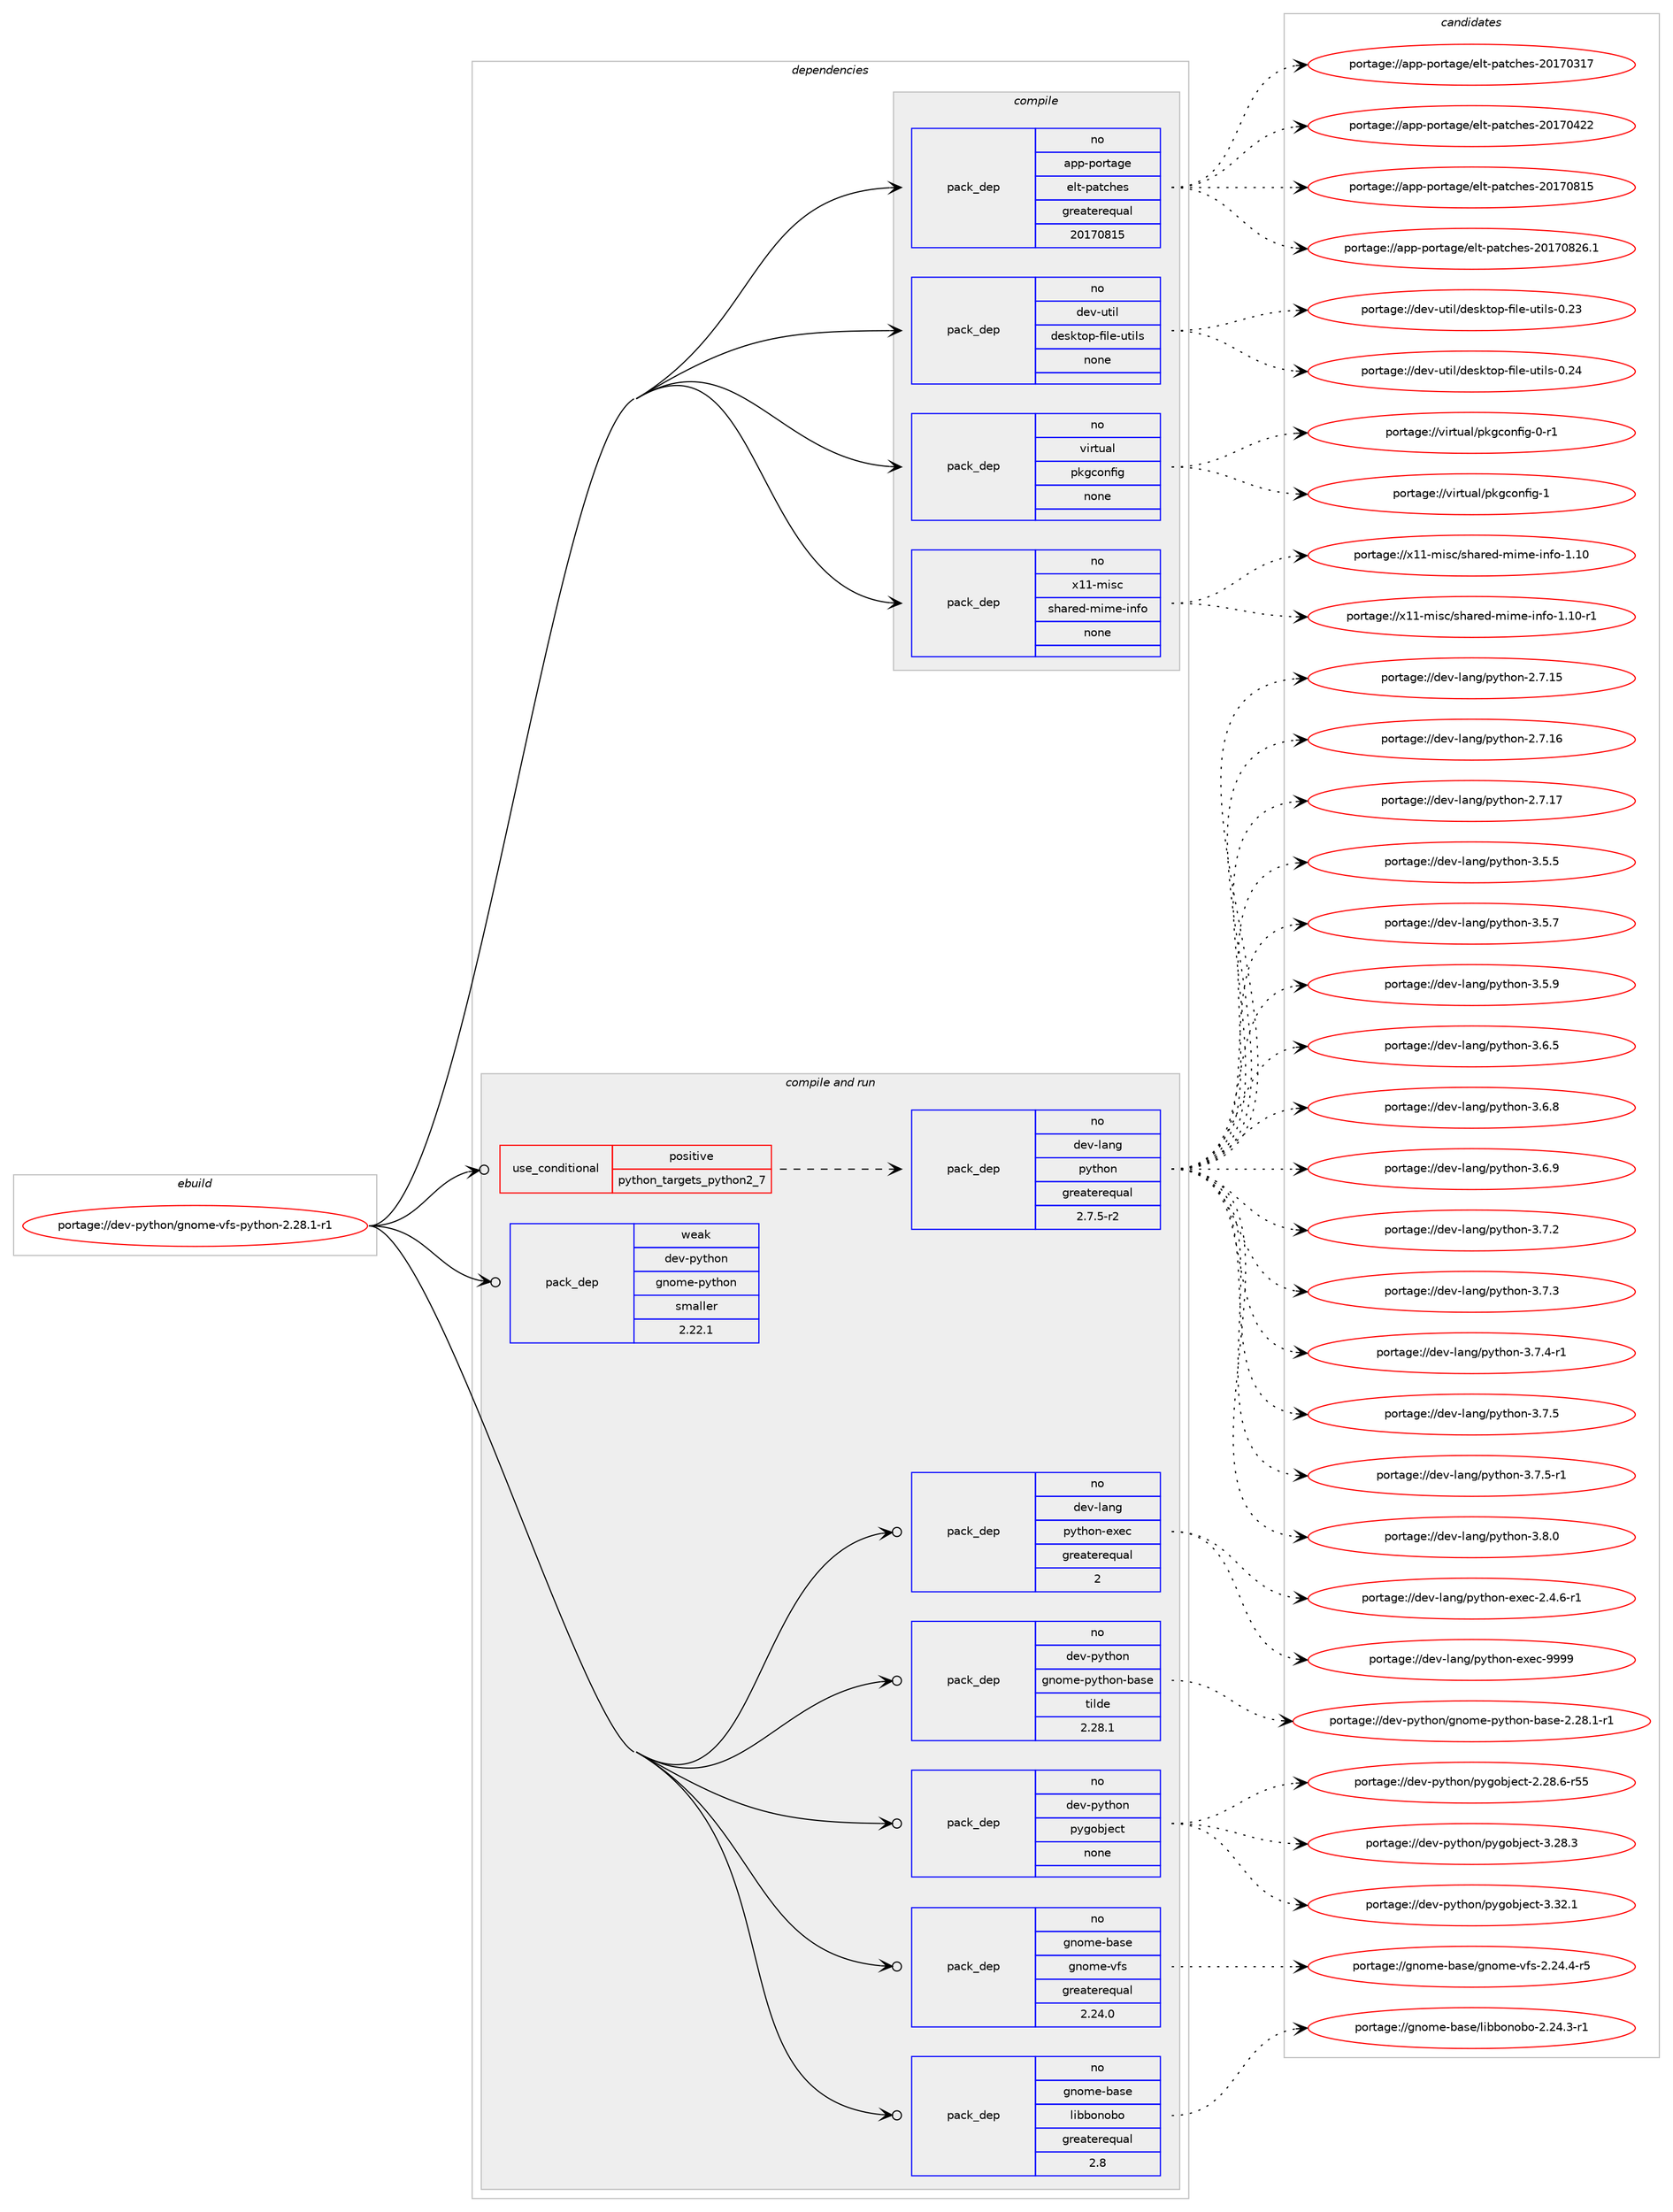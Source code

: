 digraph prolog {

# *************
# Graph options
# *************

newrank=true;
concentrate=true;
compound=true;
graph [rankdir=LR,fontname=Helvetica,fontsize=10,ranksep=1.5];#, ranksep=2.5, nodesep=0.2];
edge  [arrowhead=vee];
node  [fontname=Helvetica,fontsize=10];

# **********
# The ebuild
# **********

subgraph cluster_leftcol {
color=gray;
rank=same;
label=<<i>ebuild</i>>;
id [label="portage://dev-python/gnome-vfs-python-2.28.1-r1", color=red, width=4, href="../dev-python/gnome-vfs-python-2.28.1-r1.svg"];
}

# ****************
# The dependencies
# ****************

subgraph cluster_midcol {
color=gray;
label=<<i>dependencies</i>>;
subgraph cluster_compile {
fillcolor="#eeeeee";
style=filled;
label=<<i>compile</i>>;
subgraph pack109348 {
dependency142123 [label=<<TABLE BORDER="0" CELLBORDER="1" CELLSPACING="0" CELLPADDING="4" WIDTH="220"><TR><TD ROWSPAN="6" CELLPADDING="30">pack_dep</TD></TR><TR><TD WIDTH="110">no</TD></TR><TR><TD>app-portage</TD></TR><TR><TD>elt-patches</TD></TR><TR><TD>greaterequal</TD></TR><TR><TD>20170815</TD></TR></TABLE>>, shape=none, color=blue];
}
id:e -> dependency142123:w [weight=20,style="solid",arrowhead="vee"];
subgraph pack109349 {
dependency142124 [label=<<TABLE BORDER="0" CELLBORDER="1" CELLSPACING="0" CELLPADDING="4" WIDTH="220"><TR><TD ROWSPAN="6" CELLPADDING="30">pack_dep</TD></TR><TR><TD WIDTH="110">no</TD></TR><TR><TD>dev-util</TD></TR><TR><TD>desktop-file-utils</TD></TR><TR><TD>none</TD></TR><TR><TD></TD></TR></TABLE>>, shape=none, color=blue];
}
id:e -> dependency142124:w [weight=20,style="solid",arrowhead="vee"];
subgraph pack109350 {
dependency142125 [label=<<TABLE BORDER="0" CELLBORDER="1" CELLSPACING="0" CELLPADDING="4" WIDTH="220"><TR><TD ROWSPAN="6" CELLPADDING="30">pack_dep</TD></TR><TR><TD WIDTH="110">no</TD></TR><TR><TD>virtual</TD></TR><TR><TD>pkgconfig</TD></TR><TR><TD>none</TD></TR><TR><TD></TD></TR></TABLE>>, shape=none, color=blue];
}
id:e -> dependency142125:w [weight=20,style="solid",arrowhead="vee"];
subgraph pack109351 {
dependency142126 [label=<<TABLE BORDER="0" CELLBORDER="1" CELLSPACING="0" CELLPADDING="4" WIDTH="220"><TR><TD ROWSPAN="6" CELLPADDING="30">pack_dep</TD></TR><TR><TD WIDTH="110">no</TD></TR><TR><TD>x11-misc</TD></TR><TR><TD>shared-mime-info</TD></TR><TR><TD>none</TD></TR><TR><TD></TD></TR></TABLE>>, shape=none, color=blue];
}
id:e -> dependency142126:w [weight=20,style="solid",arrowhead="vee"];
}
subgraph cluster_compileandrun {
fillcolor="#eeeeee";
style=filled;
label=<<i>compile and run</i>>;
subgraph cond29446 {
dependency142127 [label=<<TABLE BORDER="0" CELLBORDER="1" CELLSPACING="0" CELLPADDING="4"><TR><TD ROWSPAN="3" CELLPADDING="10">use_conditional</TD></TR><TR><TD>positive</TD></TR><TR><TD>python_targets_python2_7</TD></TR></TABLE>>, shape=none, color=red];
subgraph pack109352 {
dependency142128 [label=<<TABLE BORDER="0" CELLBORDER="1" CELLSPACING="0" CELLPADDING="4" WIDTH="220"><TR><TD ROWSPAN="6" CELLPADDING="30">pack_dep</TD></TR><TR><TD WIDTH="110">no</TD></TR><TR><TD>dev-lang</TD></TR><TR><TD>python</TD></TR><TR><TD>greaterequal</TD></TR><TR><TD>2.7.5-r2</TD></TR></TABLE>>, shape=none, color=blue];
}
dependency142127:e -> dependency142128:w [weight=20,style="dashed",arrowhead="vee"];
}
id:e -> dependency142127:w [weight=20,style="solid",arrowhead="odotvee"];
subgraph pack109353 {
dependency142129 [label=<<TABLE BORDER="0" CELLBORDER="1" CELLSPACING="0" CELLPADDING="4" WIDTH="220"><TR><TD ROWSPAN="6" CELLPADDING="30">pack_dep</TD></TR><TR><TD WIDTH="110">no</TD></TR><TR><TD>dev-lang</TD></TR><TR><TD>python-exec</TD></TR><TR><TD>greaterequal</TD></TR><TR><TD>2</TD></TR></TABLE>>, shape=none, color=blue];
}
id:e -> dependency142129:w [weight=20,style="solid",arrowhead="odotvee"];
subgraph pack109354 {
dependency142130 [label=<<TABLE BORDER="0" CELLBORDER="1" CELLSPACING="0" CELLPADDING="4" WIDTH="220"><TR><TD ROWSPAN="6" CELLPADDING="30">pack_dep</TD></TR><TR><TD WIDTH="110">no</TD></TR><TR><TD>dev-python</TD></TR><TR><TD>gnome-python-base</TD></TR><TR><TD>tilde</TD></TR><TR><TD>2.28.1</TD></TR></TABLE>>, shape=none, color=blue];
}
id:e -> dependency142130:w [weight=20,style="solid",arrowhead="odotvee"];
subgraph pack109355 {
dependency142131 [label=<<TABLE BORDER="0" CELLBORDER="1" CELLSPACING="0" CELLPADDING="4" WIDTH="220"><TR><TD ROWSPAN="6" CELLPADDING="30">pack_dep</TD></TR><TR><TD WIDTH="110">no</TD></TR><TR><TD>dev-python</TD></TR><TR><TD>pygobject</TD></TR><TR><TD>none</TD></TR><TR><TD></TD></TR></TABLE>>, shape=none, color=blue];
}
id:e -> dependency142131:w [weight=20,style="solid",arrowhead="odotvee"];
subgraph pack109356 {
dependency142132 [label=<<TABLE BORDER="0" CELLBORDER="1" CELLSPACING="0" CELLPADDING="4" WIDTH="220"><TR><TD ROWSPAN="6" CELLPADDING="30">pack_dep</TD></TR><TR><TD WIDTH="110">no</TD></TR><TR><TD>gnome-base</TD></TR><TR><TD>gnome-vfs</TD></TR><TR><TD>greaterequal</TD></TR><TR><TD>2.24.0</TD></TR></TABLE>>, shape=none, color=blue];
}
id:e -> dependency142132:w [weight=20,style="solid",arrowhead="odotvee"];
subgraph pack109357 {
dependency142133 [label=<<TABLE BORDER="0" CELLBORDER="1" CELLSPACING="0" CELLPADDING="4" WIDTH="220"><TR><TD ROWSPAN="6" CELLPADDING="30">pack_dep</TD></TR><TR><TD WIDTH="110">no</TD></TR><TR><TD>gnome-base</TD></TR><TR><TD>libbonobo</TD></TR><TR><TD>greaterequal</TD></TR><TR><TD>2.8</TD></TR></TABLE>>, shape=none, color=blue];
}
id:e -> dependency142133:w [weight=20,style="solid",arrowhead="odotvee"];
subgraph pack109358 {
dependency142134 [label=<<TABLE BORDER="0" CELLBORDER="1" CELLSPACING="0" CELLPADDING="4" WIDTH="220"><TR><TD ROWSPAN="6" CELLPADDING="30">pack_dep</TD></TR><TR><TD WIDTH="110">weak</TD></TR><TR><TD>dev-python</TD></TR><TR><TD>gnome-python</TD></TR><TR><TD>smaller</TD></TR><TR><TD>2.22.1</TD></TR></TABLE>>, shape=none, color=blue];
}
id:e -> dependency142134:w [weight=20,style="solid",arrowhead="odotvee"];
}
subgraph cluster_run {
fillcolor="#eeeeee";
style=filled;
label=<<i>run</i>>;
}
}

# **************
# The candidates
# **************

subgraph cluster_choices {
rank=same;
color=gray;
label=<<i>candidates</i>>;

subgraph choice109348 {
color=black;
nodesep=1;
choiceportage97112112451121111141169710310147101108116451129711699104101115455048495548514955 [label="portage://app-portage/elt-patches-20170317", color=red, width=4,href="../app-portage/elt-patches-20170317.svg"];
choiceportage97112112451121111141169710310147101108116451129711699104101115455048495548525050 [label="portage://app-portage/elt-patches-20170422", color=red, width=4,href="../app-portage/elt-patches-20170422.svg"];
choiceportage97112112451121111141169710310147101108116451129711699104101115455048495548564953 [label="portage://app-portage/elt-patches-20170815", color=red, width=4,href="../app-portage/elt-patches-20170815.svg"];
choiceportage971121124511211111411697103101471011081164511297116991041011154550484955485650544649 [label="portage://app-portage/elt-patches-20170826.1", color=red, width=4,href="../app-portage/elt-patches-20170826.1.svg"];
dependency142123:e -> choiceportage97112112451121111141169710310147101108116451129711699104101115455048495548514955:w [style=dotted,weight="100"];
dependency142123:e -> choiceportage97112112451121111141169710310147101108116451129711699104101115455048495548525050:w [style=dotted,weight="100"];
dependency142123:e -> choiceportage97112112451121111141169710310147101108116451129711699104101115455048495548564953:w [style=dotted,weight="100"];
dependency142123:e -> choiceportage971121124511211111411697103101471011081164511297116991041011154550484955485650544649:w [style=dotted,weight="100"];
}
subgraph choice109349 {
color=black;
nodesep=1;
choiceportage100101118451171161051084710010111510711611111245102105108101451171161051081154548465051 [label="portage://dev-util/desktop-file-utils-0.23", color=red, width=4,href="../dev-util/desktop-file-utils-0.23.svg"];
choiceportage100101118451171161051084710010111510711611111245102105108101451171161051081154548465052 [label="portage://dev-util/desktop-file-utils-0.24", color=red, width=4,href="../dev-util/desktop-file-utils-0.24.svg"];
dependency142124:e -> choiceportage100101118451171161051084710010111510711611111245102105108101451171161051081154548465051:w [style=dotted,weight="100"];
dependency142124:e -> choiceportage100101118451171161051084710010111510711611111245102105108101451171161051081154548465052:w [style=dotted,weight="100"];
}
subgraph choice109350 {
color=black;
nodesep=1;
choiceportage11810511411611797108471121071039911111010210510345484511449 [label="portage://virtual/pkgconfig-0-r1", color=red, width=4,href="../virtual/pkgconfig-0-r1.svg"];
choiceportage1181051141161179710847112107103991111101021051034549 [label="portage://virtual/pkgconfig-1", color=red, width=4,href="../virtual/pkgconfig-1.svg"];
dependency142125:e -> choiceportage11810511411611797108471121071039911111010210510345484511449:w [style=dotted,weight="100"];
dependency142125:e -> choiceportage1181051141161179710847112107103991111101021051034549:w [style=dotted,weight="100"];
}
subgraph choice109351 {
color=black;
nodesep=1;
choiceportage12049494510910511599471151049711410110045109105109101451051101021114549464948 [label="portage://x11-misc/shared-mime-info-1.10", color=red, width=4,href="../x11-misc/shared-mime-info-1.10.svg"];
choiceportage120494945109105115994711510497114101100451091051091014510511010211145494649484511449 [label="portage://x11-misc/shared-mime-info-1.10-r1", color=red, width=4,href="../x11-misc/shared-mime-info-1.10-r1.svg"];
dependency142126:e -> choiceportage12049494510910511599471151049711410110045109105109101451051101021114549464948:w [style=dotted,weight="100"];
dependency142126:e -> choiceportage120494945109105115994711510497114101100451091051091014510511010211145494649484511449:w [style=dotted,weight="100"];
}
subgraph choice109352 {
color=black;
nodesep=1;
choiceportage10010111845108971101034711212111610411111045504655464953 [label="portage://dev-lang/python-2.7.15", color=red, width=4,href="../dev-lang/python-2.7.15.svg"];
choiceportage10010111845108971101034711212111610411111045504655464954 [label="portage://dev-lang/python-2.7.16", color=red, width=4,href="../dev-lang/python-2.7.16.svg"];
choiceportage10010111845108971101034711212111610411111045504655464955 [label="portage://dev-lang/python-2.7.17", color=red, width=4,href="../dev-lang/python-2.7.17.svg"];
choiceportage100101118451089711010347112121116104111110455146534653 [label="portage://dev-lang/python-3.5.5", color=red, width=4,href="../dev-lang/python-3.5.5.svg"];
choiceportage100101118451089711010347112121116104111110455146534655 [label="portage://dev-lang/python-3.5.7", color=red, width=4,href="../dev-lang/python-3.5.7.svg"];
choiceportage100101118451089711010347112121116104111110455146534657 [label="portage://dev-lang/python-3.5.9", color=red, width=4,href="../dev-lang/python-3.5.9.svg"];
choiceportage100101118451089711010347112121116104111110455146544653 [label="portage://dev-lang/python-3.6.5", color=red, width=4,href="../dev-lang/python-3.6.5.svg"];
choiceportage100101118451089711010347112121116104111110455146544656 [label="portage://dev-lang/python-3.6.8", color=red, width=4,href="../dev-lang/python-3.6.8.svg"];
choiceportage100101118451089711010347112121116104111110455146544657 [label="portage://dev-lang/python-3.6.9", color=red, width=4,href="../dev-lang/python-3.6.9.svg"];
choiceportage100101118451089711010347112121116104111110455146554650 [label="portage://dev-lang/python-3.7.2", color=red, width=4,href="../dev-lang/python-3.7.2.svg"];
choiceportage100101118451089711010347112121116104111110455146554651 [label="portage://dev-lang/python-3.7.3", color=red, width=4,href="../dev-lang/python-3.7.3.svg"];
choiceportage1001011184510897110103471121211161041111104551465546524511449 [label="portage://dev-lang/python-3.7.4-r1", color=red, width=4,href="../dev-lang/python-3.7.4-r1.svg"];
choiceportage100101118451089711010347112121116104111110455146554653 [label="portage://dev-lang/python-3.7.5", color=red, width=4,href="../dev-lang/python-3.7.5.svg"];
choiceportage1001011184510897110103471121211161041111104551465546534511449 [label="portage://dev-lang/python-3.7.5-r1", color=red, width=4,href="../dev-lang/python-3.7.5-r1.svg"];
choiceportage100101118451089711010347112121116104111110455146564648 [label="portage://dev-lang/python-3.8.0", color=red, width=4,href="../dev-lang/python-3.8.0.svg"];
dependency142128:e -> choiceportage10010111845108971101034711212111610411111045504655464953:w [style=dotted,weight="100"];
dependency142128:e -> choiceportage10010111845108971101034711212111610411111045504655464954:w [style=dotted,weight="100"];
dependency142128:e -> choiceportage10010111845108971101034711212111610411111045504655464955:w [style=dotted,weight="100"];
dependency142128:e -> choiceportage100101118451089711010347112121116104111110455146534653:w [style=dotted,weight="100"];
dependency142128:e -> choiceportage100101118451089711010347112121116104111110455146534655:w [style=dotted,weight="100"];
dependency142128:e -> choiceportage100101118451089711010347112121116104111110455146534657:w [style=dotted,weight="100"];
dependency142128:e -> choiceportage100101118451089711010347112121116104111110455146544653:w [style=dotted,weight="100"];
dependency142128:e -> choiceportage100101118451089711010347112121116104111110455146544656:w [style=dotted,weight="100"];
dependency142128:e -> choiceportage100101118451089711010347112121116104111110455146544657:w [style=dotted,weight="100"];
dependency142128:e -> choiceportage100101118451089711010347112121116104111110455146554650:w [style=dotted,weight="100"];
dependency142128:e -> choiceportage100101118451089711010347112121116104111110455146554651:w [style=dotted,weight="100"];
dependency142128:e -> choiceportage1001011184510897110103471121211161041111104551465546524511449:w [style=dotted,weight="100"];
dependency142128:e -> choiceportage100101118451089711010347112121116104111110455146554653:w [style=dotted,weight="100"];
dependency142128:e -> choiceportage1001011184510897110103471121211161041111104551465546534511449:w [style=dotted,weight="100"];
dependency142128:e -> choiceportage100101118451089711010347112121116104111110455146564648:w [style=dotted,weight="100"];
}
subgraph choice109353 {
color=black;
nodesep=1;
choiceportage10010111845108971101034711212111610411111045101120101994550465246544511449 [label="portage://dev-lang/python-exec-2.4.6-r1", color=red, width=4,href="../dev-lang/python-exec-2.4.6-r1.svg"];
choiceportage10010111845108971101034711212111610411111045101120101994557575757 [label="portage://dev-lang/python-exec-9999", color=red, width=4,href="../dev-lang/python-exec-9999.svg"];
dependency142129:e -> choiceportage10010111845108971101034711212111610411111045101120101994550465246544511449:w [style=dotted,weight="100"];
dependency142129:e -> choiceportage10010111845108971101034711212111610411111045101120101994557575757:w [style=dotted,weight="100"];
}
subgraph choice109354 {
color=black;
nodesep=1;
choiceportage100101118451121211161041111104710311011110910145112121116104111110459897115101455046505646494511449 [label="portage://dev-python/gnome-python-base-2.28.1-r1", color=red, width=4,href="../dev-python/gnome-python-base-2.28.1-r1.svg"];
dependency142130:e -> choiceportage100101118451121211161041111104710311011110910145112121116104111110459897115101455046505646494511449:w [style=dotted,weight="100"];
}
subgraph choice109355 {
color=black;
nodesep=1;
choiceportage1001011184511212111610411111047112121103111981061019911645504650564654451145353 [label="portage://dev-python/pygobject-2.28.6-r55", color=red, width=4,href="../dev-python/pygobject-2.28.6-r55.svg"];
choiceportage1001011184511212111610411111047112121103111981061019911645514650564651 [label="portage://dev-python/pygobject-3.28.3", color=red, width=4,href="../dev-python/pygobject-3.28.3.svg"];
choiceportage1001011184511212111610411111047112121103111981061019911645514651504649 [label="portage://dev-python/pygobject-3.32.1", color=red, width=4,href="../dev-python/pygobject-3.32.1.svg"];
dependency142131:e -> choiceportage1001011184511212111610411111047112121103111981061019911645504650564654451145353:w [style=dotted,weight="100"];
dependency142131:e -> choiceportage1001011184511212111610411111047112121103111981061019911645514650564651:w [style=dotted,weight="100"];
dependency142131:e -> choiceportage1001011184511212111610411111047112121103111981061019911645514651504649:w [style=dotted,weight="100"];
}
subgraph choice109356 {
color=black;
nodesep=1;
choiceportage1031101111091014598971151014710311011110910145118102115455046505246524511453 [label="portage://gnome-base/gnome-vfs-2.24.4-r5", color=red, width=4,href="../gnome-base/gnome-vfs-2.24.4-r5.svg"];
dependency142132:e -> choiceportage1031101111091014598971151014710311011110910145118102115455046505246524511453:w [style=dotted,weight="100"];
}
subgraph choice109357 {
color=black;
nodesep=1;
choiceportage10311011110910145989711510147108105989811111011198111455046505246514511449 [label="portage://gnome-base/libbonobo-2.24.3-r1", color=red, width=4,href="../gnome-base/libbonobo-2.24.3-r1.svg"];
dependency142133:e -> choiceportage10311011110910145989711510147108105989811111011198111455046505246514511449:w [style=dotted,weight="100"];
}
subgraph choice109358 {
color=black;
nodesep=1;
}
}

}
